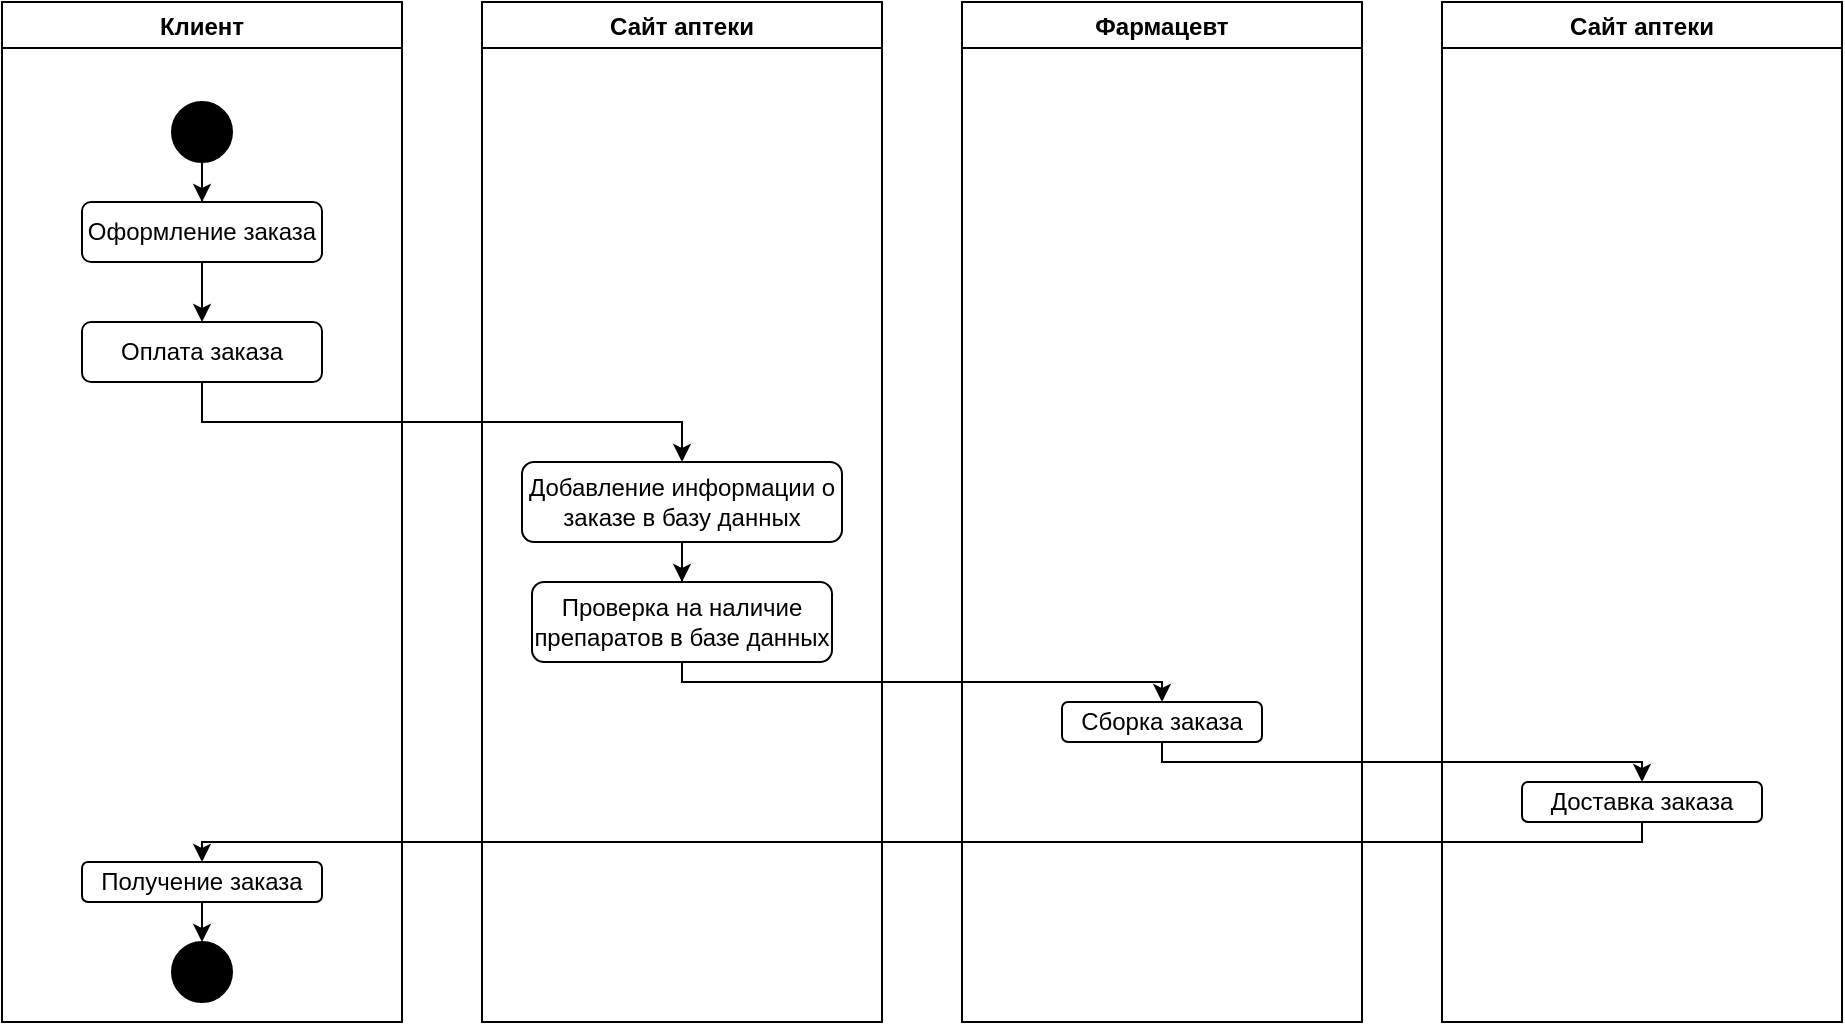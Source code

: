 <mxfile version="26.2.13">
  <diagram name="Page-1" id="M4zikVqhqEwIKT_qV2Aq">
    <mxGraphModel dx="918" dy="696" grid="1" gridSize="10" guides="1" tooltips="1" connect="1" arrows="1" fold="1" page="1" pageScale="1" pageWidth="850" pageHeight="1100" math="0" shadow="0">
      <root>
        <mxCell id="0" />
        <mxCell id="1" parent="0" />
        <mxCell id="rKoJERwkLrKyihK8HBNI-9" value="Клиент" style="swimlane;" vertex="1" parent="1">
          <mxGeometry x="10" y="10" width="200" height="510" as="geometry" />
        </mxCell>
        <mxCell id="rKoJERwkLrKyihK8HBNI-12" value="" style="edgeStyle=orthogonalEdgeStyle;rounded=0;orthogonalLoop=1;jettySize=auto;html=1;" edge="1" parent="rKoJERwkLrKyihK8HBNI-9" source="rKoJERwkLrKyihK8HBNI-10" target="rKoJERwkLrKyihK8HBNI-11">
          <mxGeometry relative="1" as="geometry" />
        </mxCell>
        <mxCell id="rKoJERwkLrKyihK8HBNI-10" value="" style="ellipse;whiteSpace=wrap;html=1;aspect=fixed;fillColor=#000000;" vertex="1" parent="rKoJERwkLrKyihK8HBNI-9">
          <mxGeometry x="85" y="50" width="30" height="30" as="geometry" />
        </mxCell>
        <mxCell id="rKoJERwkLrKyihK8HBNI-14" value="" style="edgeStyle=orthogonalEdgeStyle;rounded=0;orthogonalLoop=1;jettySize=auto;html=1;" edge="1" parent="rKoJERwkLrKyihK8HBNI-9" source="rKoJERwkLrKyihK8HBNI-11" target="rKoJERwkLrKyihK8HBNI-13">
          <mxGeometry relative="1" as="geometry" />
        </mxCell>
        <mxCell id="rKoJERwkLrKyihK8HBNI-11" value="Оформление заказа" style="rounded=1;whiteSpace=wrap;html=1;fillColor=none;" vertex="1" parent="rKoJERwkLrKyihK8HBNI-9">
          <mxGeometry x="40" y="100" width="120" height="30" as="geometry" />
        </mxCell>
        <mxCell id="rKoJERwkLrKyihK8HBNI-13" value="Оплата заказа" style="rounded=1;whiteSpace=wrap;html=1;fillColor=none;" vertex="1" parent="rKoJERwkLrKyihK8HBNI-9">
          <mxGeometry x="40" y="160" width="120" height="30" as="geometry" />
        </mxCell>
        <mxCell id="rKoJERwkLrKyihK8HBNI-43" style="edgeStyle=orthogonalEdgeStyle;rounded=0;orthogonalLoop=1;jettySize=auto;html=1;exitX=0.5;exitY=1;exitDx=0;exitDy=0;entryX=0.5;entryY=0;entryDx=0;entryDy=0;" edge="1" parent="rKoJERwkLrKyihK8HBNI-9" source="rKoJERwkLrKyihK8HBNI-39" target="rKoJERwkLrKyihK8HBNI-41">
          <mxGeometry relative="1" as="geometry" />
        </mxCell>
        <mxCell id="rKoJERwkLrKyihK8HBNI-39" value="Получение заказа" style="rounded=1;whiteSpace=wrap;html=1;" vertex="1" parent="rKoJERwkLrKyihK8HBNI-9">
          <mxGeometry x="40" y="430" width="120" height="20" as="geometry" />
        </mxCell>
        <mxCell id="rKoJERwkLrKyihK8HBNI-41" value="" style="ellipse;whiteSpace=wrap;html=1;aspect=fixed;fillColor=#000000;" vertex="1" parent="rKoJERwkLrKyihK8HBNI-9">
          <mxGeometry x="85" y="470" width="30" height="30" as="geometry" />
        </mxCell>
        <mxCell id="rKoJERwkLrKyihK8HBNI-15" value="Сайт аптеки" style="swimlane;startSize=23;" vertex="1" parent="1">
          <mxGeometry x="250" y="10" width="200" height="510" as="geometry" />
        </mxCell>
        <mxCell id="rKoJERwkLrKyihK8HBNI-18" value="" style="edgeStyle=orthogonalEdgeStyle;rounded=0;orthogonalLoop=1;jettySize=auto;html=1;" edge="1" parent="rKoJERwkLrKyihK8HBNI-15" source="rKoJERwkLrKyihK8HBNI-19" target="rKoJERwkLrKyihK8HBNI-20">
          <mxGeometry relative="1" as="geometry" />
        </mxCell>
        <mxCell id="rKoJERwkLrKyihK8HBNI-19" value="Добавление информации о заказе в базу данных" style="rounded=1;whiteSpace=wrap;html=1;fillColor=none;" vertex="1" parent="rKoJERwkLrKyihK8HBNI-15">
          <mxGeometry x="20" y="230" width="160" height="40" as="geometry" />
        </mxCell>
        <mxCell id="rKoJERwkLrKyihK8HBNI-20" value="Проверка на наличие препаратов в базе данных" style="rounded=1;whiteSpace=wrap;html=1;fillColor=none;" vertex="1" parent="rKoJERwkLrKyihK8HBNI-15">
          <mxGeometry x="25" y="290" width="150" height="40" as="geometry" />
        </mxCell>
        <mxCell id="rKoJERwkLrKyihK8HBNI-22" style="edgeStyle=orthogonalEdgeStyle;rounded=0;orthogonalLoop=1;jettySize=auto;html=1;entryX=0.5;entryY=0;entryDx=0;entryDy=0;" edge="1" parent="1" source="rKoJERwkLrKyihK8HBNI-13" target="rKoJERwkLrKyihK8HBNI-19">
          <mxGeometry relative="1" as="geometry">
            <Array as="points">
              <mxPoint x="110" y="220" />
              <mxPoint x="350" y="220" />
            </Array>
          </mxGeometry>
        </mxCell>
        <mxCell id="rKoJERwkLrKyihK8HBNI-23" value="Фармацевт" style="swimlane;startSize=23;" vertex="1" parent="1">
          <mxGeometry x="490" y="10" width="200" height="510" as="geometry" />
        </mxCell>
        <mxCell id="rKoJERwkLrKyihK8HBNI-25" value="Сборка заказа" style="rounded=1;whiteSpace=wrap;html=1;fillColor=none;" vertex="1" parent="rKoJERwkLrKyihK8HBNI-23">
          <mxGeometry x="50" y="350" width="100" height="20" as="geometry" />
        </mxCell>
        <mxCell id="rKoJERwkLrKyihK8HBNI-27" style="edgeStyle=orthogonalEdgeStyle;rounded=0;orthogonalLoop=1;jettySize=auto;html=1;" edge="1" parent="1" source="rKoJERwkLrKyihK8HBNI-20" target="rKoJERwkLrKyihK8HBNI-25">
          <mxGeometry relative="1" as="geometry">
            <Array as="points">
              <mxPoint x="350" y="350" />
              <mxPoint x="590" y="350" />
            </Array>
          </mxGeometry>
        </mxCell>
        <mxCell id="rKoJERwkLrKyihK8HBNI-28" value="Сайт аптеки" style="swimlane;startSize=23;" vertex="1" parent="1">
          <mxGeometry x="730" y="10" width="200" height="510" as="geometry" />
        </mxCell>
        <mxCell id="rKoJERwkLrKyihK8HBNI-30" value="Доставка заказа" style="rounded=1;whiteSpace=wrap;html=1;fillColor=none;" vertex="1" parent="rKoJERwkLrKyihK8HBNI-28">
          <mxGeometry x="40" y="390" width="120" height="20" as="geometry" />
        </mxCell>
        <mxCell id="rKoJERwkLrKyihK8HBNI-32" style="edgeStyle=orthogonalEdgeStyle;rounded=0;orthogonalLoop=1;jettySize=auto;html=1;" edge="1" parent="1" source="rKoJERwkLrKyihK8HBNI-25" target="rKoJERwkLrKyihK8HBNI-30">
          <mxGeometry relative="1" as="geometry">
            <Array as="points">
              <mxPoint x="590" y="390" />
              <mxPoint x="830" y="390" />
            </Array>
          </mxGeometry>
        </mxCell>
        <mxCell id="rKoJERwkLrKyihK8HBNI-40" style="edgeStyle=orthogonalEdgeStyle;rounded=0;orthogonalLoop=1;jettySize=auto;html=1;entryX=0.5;entryY=0;entryDx=0;entryDy=0;" edge="1" parent="1" source="rKoJERwkLrKyihK8HBNI-30" target="rKoJERwkLrKyihK8HBNI-39">
          <mxGeometry relative="1" as="geometry">
            <Array as="points">
              <mxPoint x="830" y="430" />
              <mxPoint x="110" y="430" />
            </Array>
          </mxGeometry>
        </mxCell>
      </root>
    </mxGraphModel>
  </diagram>
</mxfile>

